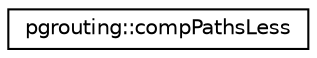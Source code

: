 digraph "Graphical Class Hierarchy"
{
  edge [fontname="Helvetica",fontsize="10",labelfontname="Helvetica",labelfontsize="10"];
  node [fontname="Helvetica",fontsize="10",shape=record];
  rankdir="LR";
  Node0 [label="pgrouting::compPathsLess",height=0.2,width=0.4,color="black", fillcolor="white", style="filled",URL="$classpgrouting_1_1compPathsLess.html",tooltip="Compares 2 paths for <. "];
}
